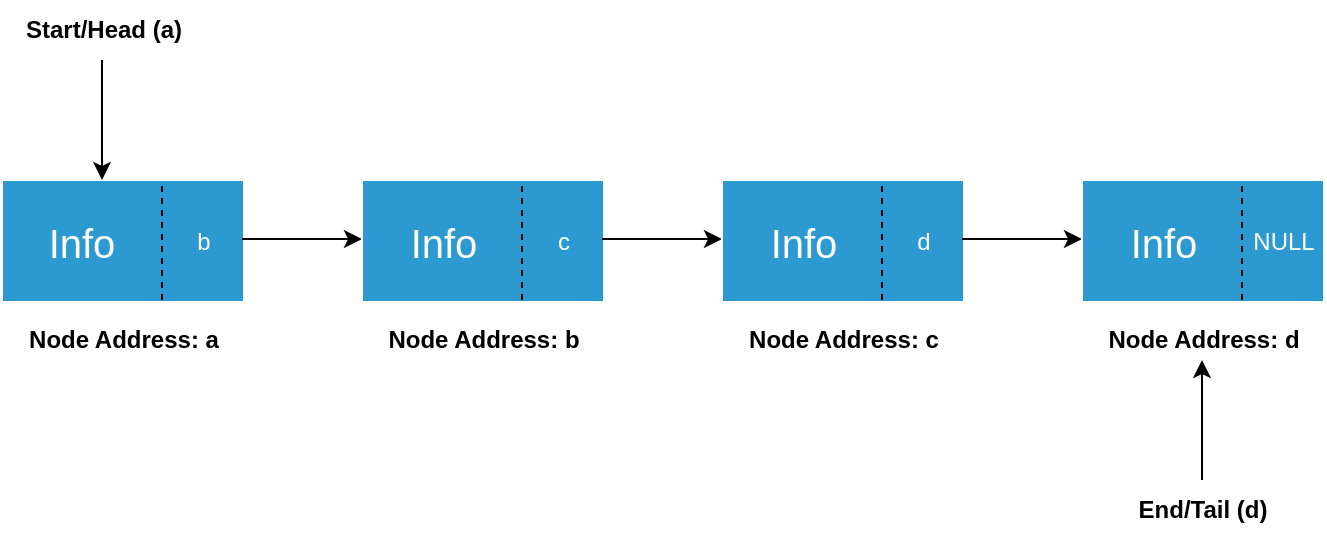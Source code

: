 <mxfile version="10.8.2" type="device"><diagram id="2yHQyRCIvIcjLFQ94q6D" name="Page-1"><mxGraphModel dx="840" dy="415" grid="1" gridSize="10" guides="1" tooltips="1" connect="1" arrows="1" fold="1" page="1" pageScale="1" pageWidth="827" pageHeight="1169" math="0" shadow="0"><root><mxCell id="0"/><mxCell id="1" parent="0"/><mxCell id="lLGy1QjTXc4wuwEcebjL-1" value="" style="rounded=0;whiteSpace=wrap;html=1;fillColor=#2C9AD1;strokeColor=#FFFFFF;" parent="1" vertex="1"><mxGeometry x="40" y="120" width="121" height="61" as="geometry"/></mxCell><mxCell id="lLGy1QjTXc4wuwEcebjL-2" value="" style="endArrow=classic;html=1;" parent="1" edge="1"><mxGeometry width="50" height="50" relative="1" as="geometry"><mxPoint x="160" y="149.5" as="sourcePoint"/><mxPoint x="220" y="149.5" as="targetPoint"/><Array as="points"/></mxGeometry></mxCell><mxCell id="lLGy1QjTXc4wuwEcebjL-3" value="" style="endArrow=none;dashed=1;html=1;" parent="1" edge="1"><mxGeometry width="50" height="50" relative="1" as="geometry"><mxPoint x="120" y="180" as="sourcePoint"/><mxPoint x="120" y="120" as="targetPoint"/></mxGeometry></mxCell><mxCell id="lLGy1QjTXc4wuwEcebjL-4" value="" style="rounded=0;whiteSpace=wrap;html=1;fillColor=#2C9AD1;strokeColor=#FFFFFF;" parent="1" vertex="1"><mxGeometry x="220" y="120" width="121" height="61" as="geometry"/></mxCell><mxCell id="lLGy1QjTXc4wuwEcebjL-5" value="" style="endArrow=classic;html=1;" parent="1" edge="1"><mxGeometry width="50" height="50" relative="1" as="geometry"><mxPoint x="340" y="149.5" as="sourcePoint"/><mxPoint x="400" y="149.5" as="targetPoint"/><Array as="points"/></mxGeometry></mxCell><mxCell id="lLGy1QjTXc4wuwEcebjL-6" value="" style="endArrow=none;dashed=1;html=1;" parent="1" edge="1"><mxGeometry width="50" height="50" relative="1" as="geometry"><mxPoint x="300" y="180" as="sourcePoint"/><mxPoint x="300" y="120" as="targetPoint"/></mxGeometry></mxCell><mxCell id="lLGy1QjTXc4wuwEcebjL-7" value="" style="rounded=0;whiteSpace=wrap;html=1;fillColor=#2C9AD1;strokeColor=#FFFFFF;" parent="1" vertex="1"><mxGeometry x="400" y="120" width="121" height="61" as="geometry"/></mxCell><mxCell id="lLGy1QjTXc4wuwEcebjL-8" value="" style="endArrow=classic;html=1;" parent="1" edge="1"><mxGeometry width="50" height="50" relative="1" as="geometry"><mxPoint x="520" y="149.5" as="sourcePoint"/><mxPoint x="580" y="149.5" as="targetPoint"/><Array as="points"/></mxGeometry></mxCell><mxCell id="lLGy1QjTXc4wuwEcebjL-9" value="" style="endArrow=none;dashed=1;html=1;" parent="1" edge="1"><mxGeometry width="50" height="50" relative="1" as="geometry"><mxPoint x="480" y="180" as="sourcePoint"/><mxPoint x="480" y="120" as="targetPoint"/></mxGeometry></mxCell><mxCell id="lLGy1QjTXc4wuwEcebjL-10" value="" style="rounded=0;whiteSpace=wrap;html=1;fillColor=#2C9AD1;strokeColor=#FFFFFF;" parent="1" vertex="1"><mxGeometry x="580" y="120" width="121" height="61" as="geometry"/></mxCell><mxCell id="lLGy1QjTXc4wuwEcebjL-12" value="" style="endArrow=none;dashed=1;html=1;" parent="1" edge="1"><mxGeometry width="50" height="50" relative="1" as="geometry"><mxPoint x="660" y="180" as="sourcePoint"/><mxPoint x="660" y="120" as="targetPoint"/></mxGeometry></mxCell><mxCell id="lLGy1QjTXc4wuwEcebjL-13" value="" style="endArrow=classic;html=1;" parent="1" edge="1"><mxGeometry width="50" height="50" relative="1" as="geometry"><mxPoint x="90" y="60" as="sourcePoint"/><mxPoint x="90" y="120" as="targetPoint"/></mxGeometry></mxCell><mxCell id="lLGy1QjTXc4wuwEcebjL-15" value="Start/Head (a)" style="text;html=1;strokeColor=none;fillColor=none;align=center;verticalAlign=middle;whiteSpace=wrap;rounded=0;fontStyle=1" parent="1" vertex="1"><mxGeometry x="41" y="30" width="100" height="30" as="geometry"/></mxCell><mxCell id="lLGy1QjTXc4wuwEcebjL-16" value="&lt;b&gt;End/Tail (d)&lt;/b&gt;" style="text;html=1;strokeColor=none;fillColor=none;align=center;verticalAlign=middle;whiteSpace=wrap;rounded=0;" parent="1" vertex="1"><mxGeometry x="598" y="270" width="85" height="30" as="geometry"/></mxCell><mxCell id="lLGy1QjTXc4wuwEcebjL-17" value="NULL" style="text;html=1;strokeColor=none;fillColor=none;align=center;verticalAlign=middle;whiteSpace=wrap;rounded=0;fontColor=#FFFFFF;" parent="1" vertex="1"><mxGeometry x="661" y="141" width="40" height="20" as="geometry"/></mxCell><object label="Node Address: a" id="lLGy1QjTXc4wuwEcebjL-18"><mxCell style="text;html=1;strokeColor=none;fillColor=none;align=center;verticalAlign=middle;whiteSpace=wrap;rounded=0;fontStyle=1" parent="1" vertex="1"><mxGeometry x="46" y="190" width="110" height="20" as="geometry"/></mxCell></object><object label="Node Address: b" id="lLGy1QjTXc4wuwEcebjL-19"><mxCell style="text;html=1;strokeColor=none;fillColor=none;align=center;verticalAlign=middle;whiteSpace=wrap;rounded=0;fontStyle=1" parent="1" vertex="1"><mxGeometry x="226" y="190" width="110" height="20" as="geometry"/></mxCell></object><object label="Node Address: c" id="lLGy1QjTXc4wuwEcebjL-20"><mxCell style="text;html=1;strokeColor=none;fillColor=none;align=center;verticalAlign=middle;whiteSpace=wrap;rounded=0;fontStyle=1" parent="1" vertex="1"><mxGeometry x="406" y="190" width="110" height="20" as="geometry"/></mxCell></object><object label="Node Address: d" id="lLGy1QjTXc4wuwEcebjL-21"><mxCell style="text;html=1;strokeColor=none;fillColor=none;align=center;verticalAlign=middle;whiteSpace=wrap;rounded=0;fontStyle=1" parent="1" vertex="1"><mxGeometry x="586" y="190" width="110" height="20" as="geometry"/></mxCell></object><mxCell id="lLGy1QjTXc4wuwEcebjL-22" value="" style="endArrow=classic;html=1;" parent="1" edge="1"><mxGeometry width="50" height="50" relative="1" as="geometry"><mxPoint x="640" y="270" as="sourcePoint"/><mxPoint x="640" y="210" as="targetPoint"/></mxGeometry></mxCell><mxCell id="lLGy1QjTXc4wuwEcebjL-24" value="b" style="text;html=1;strokeColor=none;fillColor=none;align=center;verticalAlign=middle;whiteSpace=wrap;rounded=0;fontColor=#FFFFFF;" parent="1" vertex="1"><mxGeometry x="121" y="140.5" width="40" height="20" as="geometry"/></mxCell><mxCell id="lLGy1QjTXc4wuwEcebjL-25" value="c" style="text;html=1;strokeColor=none;fillColor=none;align=center;verticalAlign=middle;whiteSpace=wrap;rounded=0;fontColor=#FFFFFF;" parent="1" vertex="1"><mxGeometry x="301" y="140.5" width="40" height="20" as="geometry"/></mxCell><mxCell id="lLGy1QjTXc4wuwEcebjL-26" value="d" style="text;html=1;strokeColor=none;fillColor=none;align=center;verticalAlign=middle;whiteSpace=wrap;rounded=0;fontColor=#FFFFFF;" parent="1" vertex="1"><mxGeometry x="481" y="140.5" width="40" height="20" as="geometry"/></mxCell><mxCell id="lLGy1QjTXc4wuwEcebjL-27" value="Info" style="text;html=1;strokeColor=none;fillColor=none;align=center;verticalAlign=middle;whiteSpace=wrap;rounded=0;fontSize=20;fontColor=#FFFFFF;" parent="1" vertex="1"><mxGeometry x="60" y="140.5" width="40" height="20" as="geometry"/></mxCell><mxCell id="lLGy1QjTXc4wuwEcebjL-28" value="Info" style="text;html=1;strokeColor=none;fillColor=none;align=center;verticalAlign=middle;whiteSpace=wrap;rounded=0;fontSize=20;fontColor=#FFFFFF;" parent="1" vertex="1"><mxGeometry x="241" y="141" width="40" height="20" as="geometry"/></mxCell><mxCell id="lLGy1QjTXc4wuwEcebjL-29" value="Info" style="text;html=1;strokeColor=none;fillColor=none;align=center;verticalAlign=middle;whiteSpace=wrap;rounded=0;fontSize=20;fontColor=#FFFFFF;" parent="1" vertex="1"><mxGeometry x="421" y="141" width="40" height="20" as="geometry"/></mxCell><mxCell id="lLGy1QjTXc4wuwEcebjL-30" value="Info" style="text;html=1;strokeColor=none;fillColor=none;align=center;verticalAlign=middle;whiteSpace=wrap;rounded=0;fontSize=20;fontColor=#FFFFFF;" parent="1" vertex="1"><mxGeometry x="601" y="141" width="40" height="20" as="geometry"/></mxCell></root></mxGraphModel></diagram></mxfile>